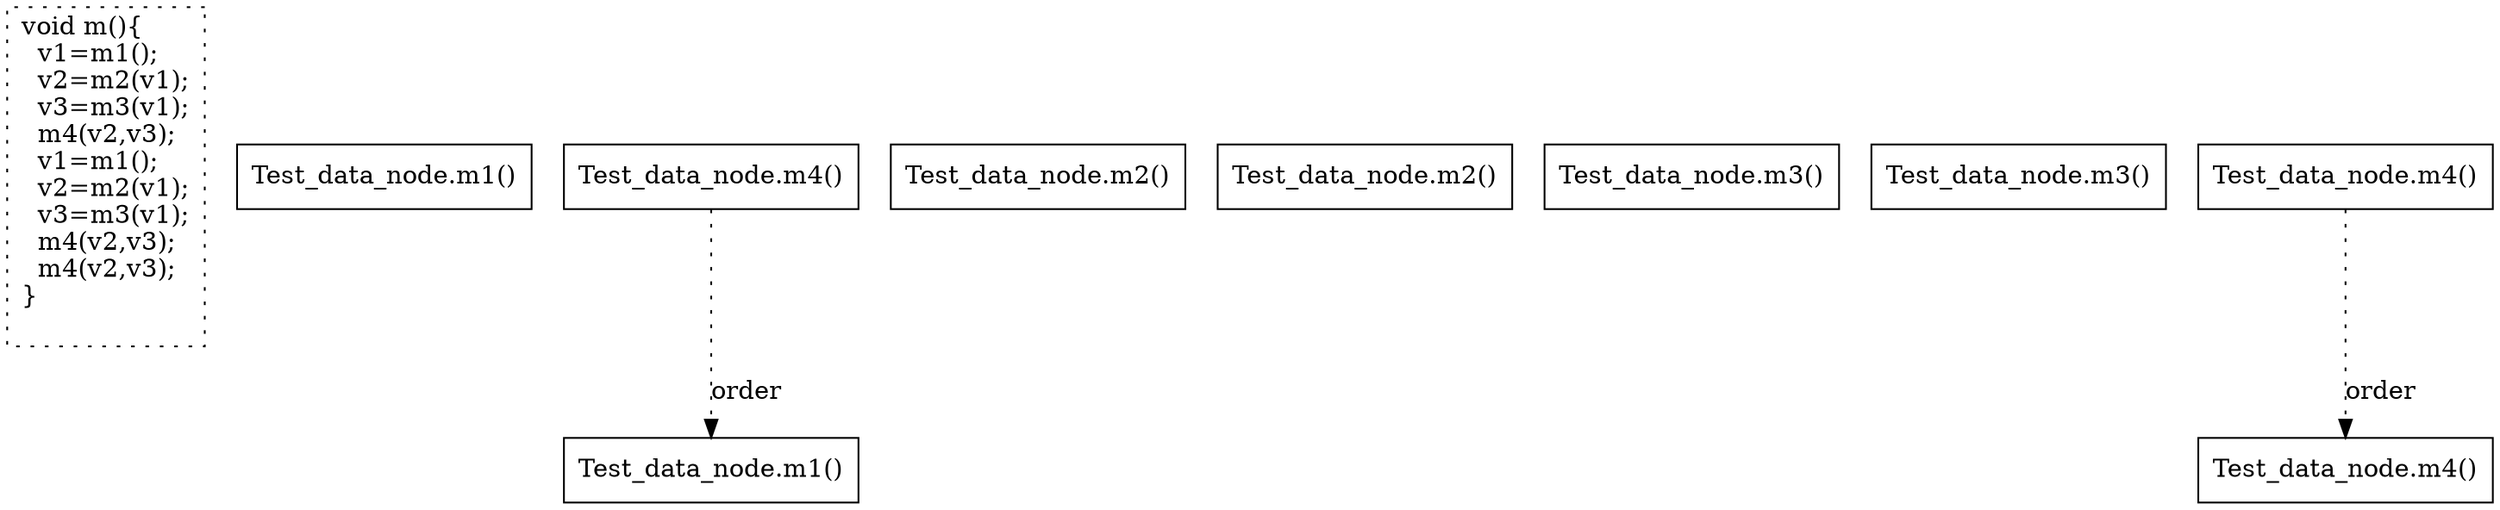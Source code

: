 digraph "Test_data_node.m#" {
0 [label="void m(){\l  v1=m1();\l  v2=m2(v1);\l  v3=m3(v1);\l  m4(v2,v3);\l  v1=m1();\l  v2=m2(v1);\l  v3=m3(v1);\l  m4(v2,v3);\l  m4(v2,v3);\l}\l\l" shape=box style=dotted]
1 [label="Test_data_node.m1()" shape=box]
2 [label="Test_data_node.m1()" shape=box]
3 [label="Test_data_node.m2()" shape=box]
4 [label="Test_data_node.m2()" shape=box]
5 [label="Test_data_node.m3()" shape=box]
6 [label="Test_data_node.m3()" shape=box]
7 [label="Test_data_node.m4()" shape=box]
8 [label="Test_data_node.m4()" shape=box]
9 [label="Test_data_node.m4()" shape=box]
7 -> 2 [label="order" style=dotted];
8 -> 9 [label="order" style=dotted];
}